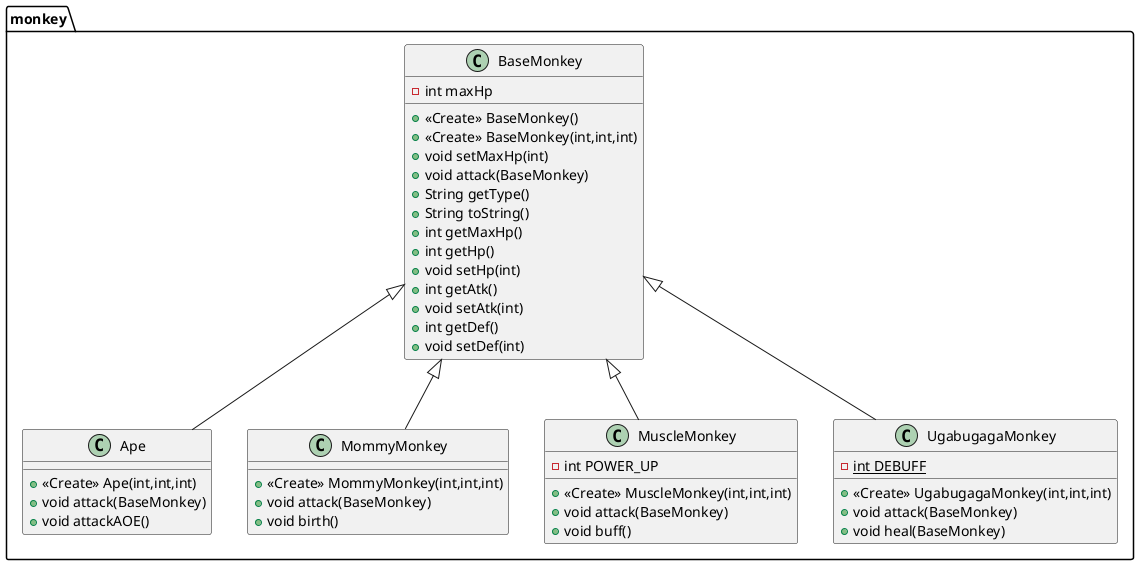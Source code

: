 @startuml
class monkey.Ape {
+ <<Create>> Ape(int,int,int)
+ void attack(BaseMonkey)
+ void attackAOE()
}
class monkey.MommyMonkey {
+ <<Create>> MommyMonkey(int,int,int)
+ void attack(BaseMonkey)
+ void birth()
}
class monkey.BaseMonkey {
- int maxHp
+ <<Create>> BaseMonkey()
+ <<Create>> BaseMonkey(int,int,int)
+ void setMaxHp(int)
+ void attack(BaseMonkey)
+ String getType()
+ String toString()
+ int getMaxHp()
+ int getHp()
+ void setHp(int)
+ int getAtk()
+ void setAtk(int)
+ int getDef()
+ void setDef(int)
}
class monkey.MuscleMonkey {
- int POWER_UP
+ <<Create>> MuscleMonkey(int,int,int)
+ void attack(BaseMonkey)
+ void buff()
}
class monkey.UgabugagaMonkey {
- {static} int DEBUFF
+ <<Create>> UgabugagaMonkey(int,int,int)
+ void attack(BaseMonkey)
+ void heal(BaseMonkey)
}


monkey.BaseMonkey <|-- monkey.Ape
monkey.BaseMonkey <|-- monkey.MommyMonkey
monkey.BaseMonkey <|-- monkey.MuscleMonkey
monkey.BaseMonkey <|-- monkey.UgabugagaMonkey
@enduml